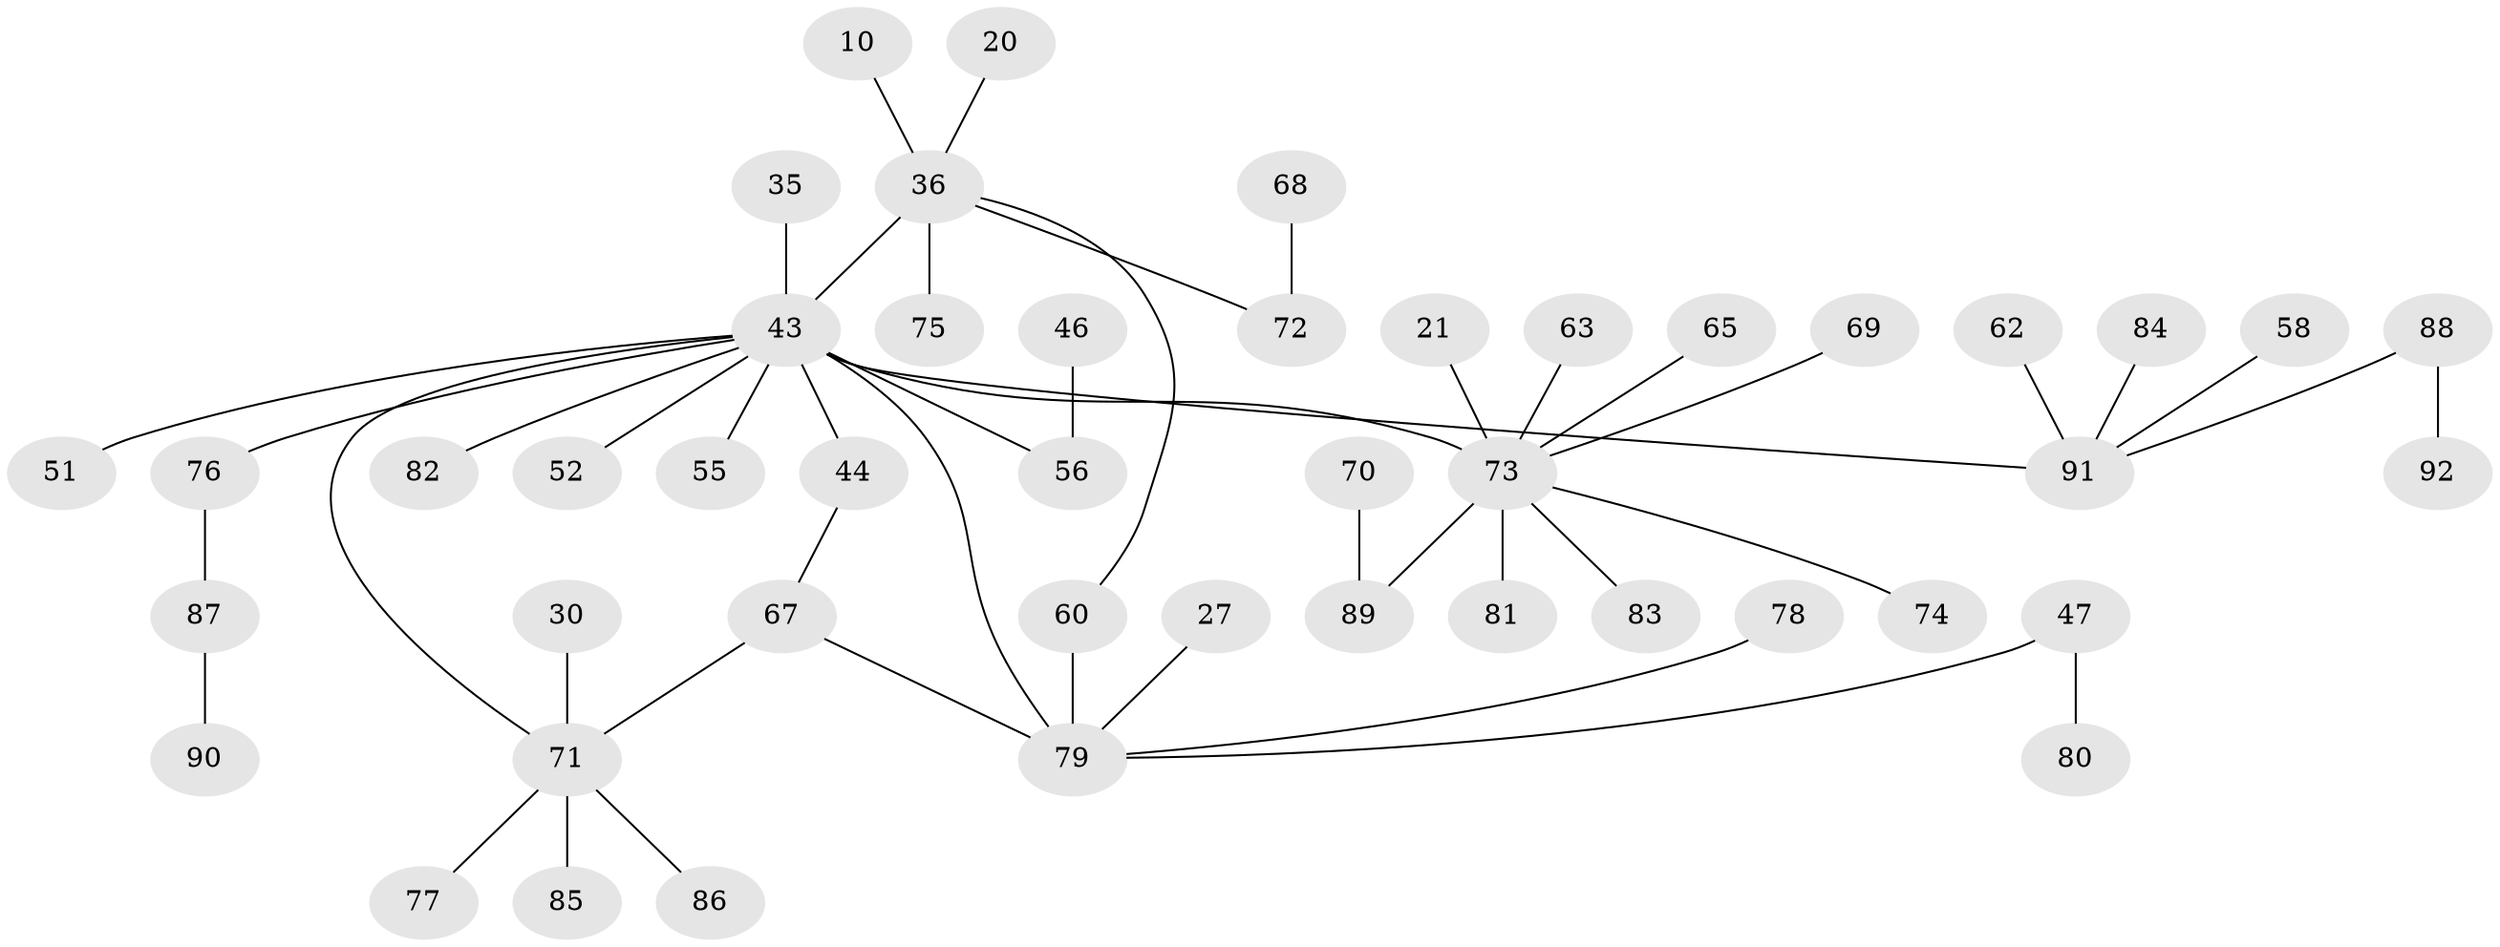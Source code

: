 // original degree distribution, {5: 0.07608695652173914, 4: 0.043478260869565216, 3: 0.22826086956521738, 6: 0.03260869565217391, 7: 0.010869565217391304, 1: 0.3804347826086957, 2: 0.22826086956521738}
// Generated by graph-tools (version 1.1) at 2025/41/03/09/25 04:41:34]
// undirected, 46 vertices, 48 edges
graph export_dot {
graph [start="1"]
  node [color=gray90,style=filled];
  10;
  20;
  21;
  27;
  30;
  35;
  36 [super="+8+19"];
  43 [super="+15+24"];
  44 [super="+32"];
  46;
  47 [super="+37"];
  51;
  52 [super="+42"];
  55;
  56 [super="+26"];
  58 [super="+39"];
  60;
  62;
  63 [super="+50"];
  65;
  67 [super="+45"];
  68;
  69;
  70;
  71 [super="+33"];
  72 [super="+61"];
  73 [super="+48+53"];
  74;
  75;
  76 [super="+49"];
  77;
  78;
  79 [super="+41+31"];
  80;
  81;
  82;
  83;
  84 [super="+66"];
  85;
  86;
  87;
  88 [super="+64"];
  89 [super="+59"];
  90;
  91 [super="+3+12"];
  92;
  10 -- 36;
  20 -- 36;
  21 -- 73;
  27 -- 79;
  30 -- 71;
  35 -- 43;
  36 -- 75;
  36 -- 60;
  36 -- 43 [weight=2];
  36 -- 72;
  43 -- 76 [weight=2];
  43 -- 71 [weight=2];
  43 -- 56 [weight=2];
  43 -- 91 [weight=2];
  43 -- 73 [weight=3];
  43 -- 82;
  43 -- 51;
  43 -- 55;
  43 -- 44;
  43 -- 79 [weight=3];
  43 -- 52;
  44 -- 67;
  46 -- 56;
  47 -- 80 [weight=2];
  47 -- 79 [weight=2];
  58 -- 91 [weight=2];
  60 -- 79;
  62 -- 91 [weight=2];
  63 -- 73;
  65 -- 73;
  67 -- 71 [weight=2];
  67 -- 79;
  68 -- 72;
  69 -- 73;
  70 -- 89;
  71 -- 86;
  71 -- 85;
  71 -- 77;
  73 -- 81;
  73 -- 74;
  73 -- 83;
  73 -- 89;
  76 -- 87;
  78 -- 79;
  84 -- 91;
  87 -- 90;
  88 -- 91;
  88 -- 92;
}
